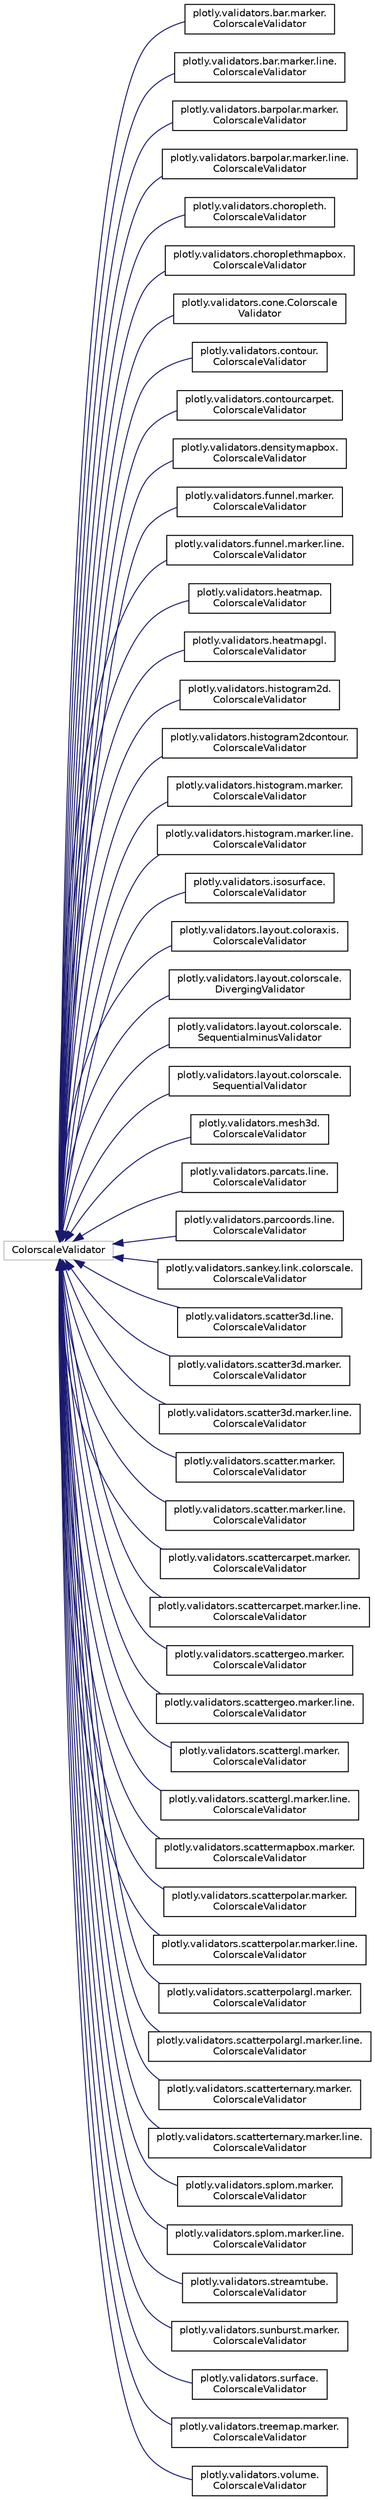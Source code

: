 digraph "Graphical Class Hierarchy"
{
 // LATEX_PDF_SIZE
  edge [fontname="Helvetica",fontsize="10",labelfontname="Helvetica",labelfontsize="10"];
  node [fontname="Helvetica",fontsize="10",shape=record];
  rankdir="LR";
  Node7132 [label="ColorscaleValidator",height=0.2,width=0.4,color="grey75", fillcolor="white", style="filled",tooltip=" "];
  Node7132 -> Node0 [dir="back",color="midnightblue",fontsize="10",style="solid",fontname="Helvetica"];
  Node0 [label="plotly.validators.bar.marker.\lColorscaleValidator",height=0.2,width=0.4,color="black", fillcolor="white", style="filled",URL="$classplotly_1_1validators_1_1bar_1_1marker_1_1_colorscale_validator.html",tooltip=" "];
  Node7132 -> Node7134 [dir="back",color="midnightblue",fontsize="10",style="solid",fontname="Helvetica"];
  Node7134 [label="plotly.validators.bar.marker.line.\lColorscaleValidator",height=0.2,width=0.4,color="black", fillcolor="white", style="filled",URL="$classplotly_1_1validators_1_1bar_1_1marker_1_1line_1_1_colorscale_validator.html",tooltip=" "];
  Node7132 -> Node7135 [dir="back",color="midnightblue",fontsize="10",style="solid",fontname="Helvetica"];
  Node7135 [label="plotly.validators.barpolar.marker.\lColorscaleValidator",height=0.2,width=0.4,color="black", fillcolor="white", style="filled",URL="$classplotly_1_1validators_1_1barpolar_1_1marker_1_1_colorscale_validator.html",tooltip=" "];
  Node7132 -> Node7136 [dir="back",color="midnightblue",fontsize="10",style="solid",fontname="Helvetica"];
  Node7136 [label="plotly.validators.barpolar.marker.line.\lColorscaleValidator",height=0.2,width=0.4,color="black", fillcolor="white", style="filled",URL="$classplotly_1_1validators_1_1barpolar_1_1marker_1_1line_1_1_colorscale_validator.html",tooltip=" "];
  Node7132 -> Node7137 [dir="back",color="midnightblue",fontsize="10",style="solid",fontname="Helvetica"];
  Node7137 [label="plotly.validators.choropleth.\lColorscaleValidator",height=0.2,width=0.4,color="black", fillcolor="white", style="filled",URL="$classplotly_1_1validators_1_1choropleth_1_1_colorscale_validator.html",tooltip=" "];
  Node7132 -> Node7138 [dir="back",color="midnightblue",fontsize="10",style="solid",fontname="Helvetica"];
  Node7138 [label="plotly.validators.choroplethmapbox.\lColorscaleValidator",height=0.2,width=0.4,color="black", fillcolor="white", style="filled",URL="$classplotly_1_1validators_1_1choroplethmapbox_1_1_colorscale_validator.html",tooltip=" "];
  Node7132 -> Node7139 [dir="back",color="midnightblue",fontsize="10",style="solid",fontname="Helvetica"];
  Node7139 [label="plotly.validators.cone.Colorscale\lValidator",height=0.2,width=0.4,color="black", fillcolor="white", style="filled",URL="$classplotly_1_1validators_1_1cone_1_1_colorscale_validator.html",tooltip=" "];
  Node7132 -> Node7140 [dir="back",color="midnightblue",fontsize="10",style="solid",fontname="Helvetica"];
  Node7140 [label="plotly.validators.contour.\lColorscaleValidator",height=0.2,width=0.4,color="black", fillcolor="white", style="filled",URL="$classplotly_1_1validators_1_1contour_1_1_colorscale_validator.html",tooltip=" "];
  Node7132 -> Node7141 [dir="back",color="midnightblue",fontsize="10",style="solid",fontname="Helvetica"];
  Node7141 [label="plotly.validators.contourcarpet.\lColorscaleValidator",height=0.2,width=0.4,color="black", fillcolor="white", style="filled",URL="$classplotly_1_1validators_1_1contourcarpet_1_1_colorscale_validator.html",tooltip=" "];
  Node7132 -> Node7142 [dir="back",color="midnightblue",fontsize="10",style="solid",fontname="Helvetica"];
  Node7142 [label="plotly.validators.densitymapbox.\lColorscaleValidator",height=0.2,width=0.4,color="black", fillcolor="white", style="filled",URL="$classplotly_1_1validators_1_1densitymapbox_1_1_colorscale_validator.html",tooltip=" "];
  Node7132 -> Node7143 [dir="back",color="midnightblue",fontsize="10",style="solid",fontname="Helvetica"];
  Node7143 [label="plotly.validators.funnel.marker.\lColorscaleValidator",height=0.2,width=0.4,color="black", fillcolor="white", style="filled",URL="$classplotly_1_1validators_1_1funnel_1_1marker_1_1_colorscale_validator.html",tooltip=" "];
  Node7132 -> Node7144 [dir="back",color="midnightblue",fontsize="10",style="solid",fontname="Helvetica"];
  Node7144 [label="plotly.validators.funnel.marker.line.\lColorscaleValidator",height=0.2,width=0.4,color="black", fillcolor="white", style="filled",URL="$classplotly_1_1validators_1_1funnel_1_1marker_1_1line_1_1_colorscale_validator.html",tooltip=" "];
  Node7132 -> Node7145 [dir="back",color="midnightblue",fontsize="10",style="solid",fontname="Helvetica"];
  Node7145 [label="plotly.validators.heatmap.\lColorscaleValidator",height=0.2,width=0.4,color="black", fillcolor="white", style="filled",URL="$classplotly_1_1validators_1_1heatmap_1_1_colorscale_validator.html",tooltip=" "];
  Node7132 -> Node7146 [dir="back",color="midnightblue",fontsize="10",style="solid",fontname="Helvetica"];
  Node7146 [label="plotly.validators.heatmapgl.\lColorscaleValidator",height=0.2,width=0.4,color="black", fillcolor="white", style="filled",URL="$classplotly_1_1validators_1_1heatmapgl_1_1_colorscale_validator.html",tooltip=" "];
  Node7132 -> Node7147 [dir="back",color="midnightblue",fontsize="10",style="solid",fontname="Helvetica"];
  Node7147 [label="plotly.validators.histogram2d.\lColorscaleValidator",height=0.2,width=0.4,color="black", fillcolor="white", style="filled",URL="$classplotly_1_1validators_1_1histogram2d_1_1_colorscale_validator.html",tooltip=" "];
  Node7132 -> Node7148 [dir="back",color="midnightblue",fontsize="10",style="solid",fontname="Helvetica"];
  Node7148 [label="plotly.validators.histogram2dcontour.\lColorscaleValidator",height=0.2,width=0.4,color="black", fillcolor="white", style="filled",URL="$classplotly_1_1validators_1_1histogram2dcontour_1_1_colorscale_validator.html",tooltip=" "];
  Node7132 -> Node7149 [dir="back",color="midnightblue",fontsize="10",style="solid",fontname="Helvetica"];
  Node7149 [label="plotly.validators.histogram.marker.\lColorscaleValidator",height=0.2,width=0.4,color="black", fillcolor="white", style="filled",URL="$classplotly_1_1validators_1_1histogram_1_1marker_1_1_colorscale_validator.html",tooltip=" "];
  Node7132 -> Node7150 [dir="back",color="midnightblue",fontsize="10",style="solid",fontname="Helvetica"];
  Node7150 [label="plotly.validators.histogram.marker.line.\lColorscaleValidator",height=0.2,width=0.4,color="black", fillcolor="white", style="filled",URL="$classplotly_1_1validators_1_1histogram_1_1marker_1_1line_1_1_colorscale_validator.html",tooltip=" "];
  Node7132 -> Node7151 [dir="back",color="midnightblue",fontsize="10",style="solid",fontname="Helvetica"];
  Node7151 [label="plotly.validators.isosurface.\lColorscaleValidator",height=0.2,width=0.4,color="black", fillcolor="white", style="filled",URL="$classplotly_1_1validators_1_1isosurface_1_1_colorscale_validator.html",tooltip=" "];
  Node7132 -> Node7152 [dir="back",color="midnightblue",fontsize="10",style="solid",fontname="Helvetica"];
  Node7152 [label="plotly.validators.layout.coloraxis.\lColorscaleValidator",height=0.2,width=0.4,color="black", fillcolor="white", style="filled",URL="$classplotly_1_1validators_1_1layout_1_1coloraxis_1_1_colorscale_validator.html",tooltip=" "];
  Node7132 -> Node7153 [dir="back",color="midnightblue",fontsize="10",style="solid",fontname="Helvetica"];
  Node7153 [label="plotly.validators.layout.colorscale.\lDivergingValidator",height=0.2,width=0.4,color="black", fillcolor="white", style="filled",URL="$classplotly_1_1validators_1_1layout_1_1colorscale_1_1_diverging_validator.html",tooltip=" "];
  Node7132 -> Node7154 [dir="back",color="midnightblue",fontsize="10",style="solid",fontname="Helvetica"];
  Node7154 [label="plotly.validators.layout.colorscale.\lSequentialminusValidator",height=0.2,width=0.4,color="black", fillcolor="white", style="filled",URL="$classplotly_1_1validators_1_1layout_1_1colorscale_1_1_sequentialminus_validator.html",tooltip=" "];
  Node7132 -> Node7155 [dir="back",color="midnightblue",fontsize="10",style="solid",fontname="Helvetica"];
  Node7155 [label="plotly.validators.layout.colorscale.\lSequentialValidator",height=0.2,width=0.4,color="black", fillcolor="white", style="filled",URL="$classplotly_1_1validators_1_1layout_1_1colorscale_1_1_sequential_validator.html",tooltip=" "];
  Node7132 -> Node7156 [dir="back",color="midnightblue",fontsize="10",style="solid",fontname="Helvetica"];
  Node7156 [label="plotly.validators.mesh3d.\lColorscaleValidator",height=0.2,width=0.4,color="black", fillcolor="white", style="filled",URL="$classplotly_1_1validators_1_1mesh3d_1_1_colorscale_validator.html",tooltip=" "];
  Node7132 -> Node7157 [dir="back",color="midnightblue",fontsize="10",style="solid",fontname="Helvetica"];
  Node7157 [label="plotly.validators.parcats.line.\lColorscaleValidator",height=0.2,width=0.4,color="black", fillcolor="white", style="filled",URL="$classplotly_1_1validators_1_1parcats_1_1line_1_1_colorscale_validator.html",tooltip=" "];
  Node7132 -> Node7158 [dir="back",color="midnightblue",fontsize="10",style="solid",fontname="Helvetica"];
  Node7158 [label="plotly.validators.parcoords.line.\lColorscaleValidator",height=0.2,width=0.4,color="black", fillcolor="white", style="filled",URL="$classplotly_1_1validators_1_1parcoords_1_1line_1_1_colorscale_validator.html",tooltip=" "];
  Node7132 -> Node7159 [dir="back",color="midnightblue",fontsize="10",style="solid",fontname="Helvetica"];
  Node7159 [label="plotly.validators.sankey.link.colorscale.\lColorscaleValidator",height=0.2,width=0.4,color="black", fillcolor="white", style="filled",URL="$classplotly_1_1validators_1_1sankey_1_1link_1_1colorscale_1_1_colorscale_validator.html",tooltip=" "];
  Node7132 -> Node7160 [dir="back",color="midnightblue",fontsize="10",style="solid",fontname="Helvetica"];
  Node7160 [label="plotly.validators.scatter3d.line.\lColorscaleValidator",height=0.2,width=0.4,color="black", fillcolor="white", style="filled",URL="$classplotly_1_1validators_1_1scatter3d_1_1line_1_1_colorscale_validator.html",tooltip=" "];
  Node7132 -> Node7161 [dir="back",color="midnightblue",fontsize="10",style="solid",fontname="Helvetica"];
  Node7161 [label="plotly.validators.scatter3d.marker.\lColorscaleValidator",height=0.2,width=0.4,color="black", fillcolor="white", style="filled",URL="$classplotly_1_1validators_1_1scatter3d_1_1marker_1_1_colorscale_validator.html",tooltip=" "];
  Node7132 -> Node7162 [dir="back",color="midnightblue",fontsize="10",style="solid",fontname="Helvetica"];
  Node7162 [label="plotly.validators.scatter3d.marker.line.\lColorscaleValidator",height=0.2,width=0.4,color="black", fillcolor="white", style="filled",URL="$classplotly_1_1validators_1_1scatter3d_1_1marker_1_1line_1_1_colorscale_validator.html",tooltip=" "];
  Node7132 -> Node7163 [dir="back",color="midnightblue",fontsize="10",style="solid",fontname="Helvetica"];
  Node7163 [label="plotly.validators.scatter.marker.\lColorscaleValidator",height=0.2,width=0.4,color="black", fillcolor="white", style="filled",URL="$classplotly_1_1validators_1_1scatter_1_1marker_1_1_colorscale_validator.html",tooltip=" "];
  Node7132 -> Node7164 [dir="back",color="midnightblue",fontsize="10",style="solid",fontname="Helvetica"];
  Node7164 [label="plotly.validators.scatter.marker.line.\lColorscaleValidator",height=0.2,width=0.4,color="black", fillcolor="white", style="filled",URL="$classplotly_1_1validators_1_1scatter_1_1marker_1_1line_1_1_colorscale_validator.html",tooltip=" "];
  Node7132 -> Node7165 [dir="back",color="midnightblue",fontsize="10",style="solid",fontname="Helvetica"];
  Node7165 [label="plotly.validators.scattercarpet.marker.\lColorscaleValidator",height=0.2,width=0.4,color="black", fillcolor="white", style="filled",URL="$classplotly_1_1validators_1_1scattercarpet_1_1marker_1_1_colorscale_validator.html",tooltip=" "];
  Node7132 -> Node7166 [dir="back",color="midnightblue",fontsize="10",style="solid",fontname="Helvetica"];
  Node7166 [label="plotly.validators.scattercarpet.marker.line.\lColorscaleValidator",height=0.2,width=0.4,color="black", fillcolor="white", style="filled",URL="$classplotly_1_1validators_1_1scattercarpet_1_1marker_1_1line_1_1_colorscale_validator.html",tooltip=" "];
  Node7132 -> Node7167 [dir="back",color="midnightblue",fontsize="10",style="solid",fontname="Helvetica"];
  Node7167 [label="plotly.validators.scattergeo.marker.\lColorscaleValidator",height=0.2,width=0.4,color="black", fillcolor="white", style="filled",URL="$classplotly_1_1validators_1_1scattergeo_1_1marker_1_1_colorscale_validator.html",tooltip=" "];
  Node7132 -> Node7168 [dir="back",color="midnightblue",fontsize="10",style="solid",fontname="Helvetica"];
  Node7168 [label="plotly.validators.scattergeo.marker.line.\lColorscaleValidator",height=0.2,width=0.4,color="black", fillcolor="white", style="filled",URL="$classplotly_1_1validators_1_1scattergeo_1_1marker_1_1line_1_1_colorscale_validator.html",tooltip=" "];
  Node7132 -> Node7169 [dir="back",color="midnightblue",fontsize="10",style="solid",fontname="Helvetica"];
  Node7169 [label="plotly.validators.scattergl.marker.\lColorscaleValidator",height=0.2,width=0.4,color="black", fillcolor="white", style="filled",URL="$classplotly_1_1validators_1_1scattergl_1_1marker_1_1_colorscale_validator.html",tooltip=" "];
  Node7132 -> Node7170 [dir="back",color="midnightblue",fontsize="10",style="solid",fontname="Helvetica"];
  Node7170 [label="plotly.validators.scattergl.marker.line.\lColorscaleValidator",height=0.2,width=0.4,color="black", fillcolor="white", style="filled",URL="$classplotly_1_1validators_1_1scattergl_1_1marker_1_1line_1_1_colorscale_validator.html",tooltip=" "];
  Node7132 -> Node7171 [dir="back",color="midnightblue",fontsize="10",style="solid",fontname="Helvetica"];
  Node7171 [label="plotly.validators.scattermapbox.marker.\lColorscaleValidator",height=0.2,width=0.4,color="black", fillcolor="white", style="filled",URL="$classplotly_1_1validators_1_1scattermapbox_1_1marker_1_1_colorscale_validator.html",tooltip=" "];
  Node7132 -> Node7172 [dir="back",color="midnightblue",fontsize="10",style="solid",fontname="Helvetica"];
  Node7172 [label="plotly.validators.scatterpolar.marker.\lColorscaleValidator",height=0.2,width=0.4,color="black", fillcolor="white", style="filled",URL="$classplotly_1_1validators_1_1scatterpolar_1_1marker_1_1_colorscale_validator.html",tooltip=" "];
  Node7132 -> Node7173 [dir="back",color="midnightblue",fontsize="10",style="solid",fontname="Helvetica"];
  Node7173 [label="plotly.validators.scatterpolar.marker.line.\lColorscaleValidator",height=0.2,width=0.4,color="black", fillcolor="white", style="filled",URL="$classplotly_1_1validators_1_1scatterpolar_1_1marker_1_1line_1_1_colorscale_validator.html",tooltip=" "];
  Node7132 -> Node7174 [dir="back",color="midnightblue",fontsize="10",style="solid",fontname="Helvetica"];
  Node7174 [label="plotly.validators.scatterpolargl.marker.\lColorscaleValidator",height=0.2,width=0.4,color="black", fillcolor="white", style="filled",URL="$classplotly_1_1validators_1_1scatterpolargl_1_1marker_1_1_colorscale_validator.html",tooltip=" "];
  Node7132 -> Node7175 [dir="back",color="midnightblue",fontsize="10",style="solid",fontname="Helvetica"];
  Node7175 [label="plotly.validators.scatterpolargl.marker.line.\lColorscaleValidator",height=0.2,width=0.4,color="black", fillcolor="white", style="filled",URL="$classplotly_1_1validators_1_1scatterpolargl_1_1marker_1_1line_1_1_colorscale_validator.html",tooltip=" "];
  Node7132 -> Node7176 [dir="back",color="midnightblue",fontsize="10",style="solid",fontname="Helvetica"];
  Node7176 [label="plotly.validators.scatterternary.marker.\lColorscaleValidator",height=0.2,width=0.4,color="black", fillcolor="white", style="filled",URL="$classplotly_1_1validators_1_1scatterternary_1_1marker_1_1_colorscale_validator.html",tooltip=" "];
  Node7132 -> Node7177 [dir="back",color="midnightblue",fontsize="10",style="solid",fontname="Helvetica"];
  Node7177 [label="plotly.validators.scatterternary.marker.line.\lColorscaleValidator",height=0.2,width=0.4,color="black", fillcolor="white", style="filled",URL="$classplotly_1_1validators_1_1scatterternary_1_1marker_1_1line_1_1_colorscale_validator.html",tooltip=" "];
  Node7132 -> Node7178 [dir="back",color="midnightblue",fontsize="10",style="solid",fontname="Helvetica"];
  Node7178 [label="plotly.validators.splom.marker.\lColorscaleValidator",height=0.2,width=0.4,color="black", fillcolor="white", style="filled",URL="$classplotly_1_1validators_1_1splom_1_1marker_1_1_colorscale_validator.html",tooltip=" "];
  Node7132 -> Node7179 [dir="back",color="midnightblue",fontsize="10",style="solid",fontname="Helvetica"];
  Node7179 [label="plotly.validators.splom.marker.line.\lColorscaleValidator",height=0.2,width=0.4,color="black", fillcolor="white", style="filled",URL="$classplotly_1_1validators_1_1splom_1_1marker_1_1line_1_1_colorscale_validator.html",tooltip=" "];
  Node7132 -> Node7180 [dir="back",color="midnightblue",fontsize="10",style="solid",fontname="Helvetica"];
  Node7180 [label="plotly.validators.streamtube.\lColorscaleValidator",height=0.2,width=0.4,color="black", fillcolor="white", style="filled",URL="$classplotly_1_1validators_1_1streamtube_1_1_colorscale_validator.html",tooltip=" "];
  Node7132 -> Node7181 [dir="back",color="midnightblue",fontsize="10",style="solid",fontname="Helvetica"];
  Node7181 [label="plotly.validators.sunburst.marker.\lColorscaleValidator",height=0.2,width=0.4,color="black", fillcolor="white", style="filled",URL="$classplotly_1_1validators_1_1sunburst_1_1marker_1_1_colorscale_validator.html",tooltip=" "];
  Node7132 -> Node7182 [dir="back",color="midnightblue",fontsize="10",style="solid",fontname="Helvetica"];
  Node7182 [label="plotly.validators.surface.\lColorscaleValidator",height=0.2,width=0.4,color="black", fillcolor="white", style="filled",URL="$classplotly_1_1validators_1_1surface_1_1_colorscale_validator.html",tooltip=" "];
  Node7132 -> Node7183 [dir="back",color="midnightblue",fontsize="10",style="solid",fontname="Helvetica"];
  Node7183 [label="plotly.validators.treemap.marker.\lColorscaleValidator",height=0.2,width=0.4,color="black", fillcolor="white", style="filled",URL="$classplotly_1_1validators_1_1treemap_1_1marker_1_1_colorscale_validator.html",tooltip=" "];
  Node7132 -> Node7184 [dir="back",color="midnightblue",fontsize="10",style="solid",fontname="Helvetica"];
  Node7184 [label="plotly.validators.volume.\lColorscaleValidator",height=0.2,width=0.4,color="black", fillcolor="white", style="filled",URL="$classplotly_1_1validators_1_1volume_1_1_colorscale_validator.html",tooltip=" "];
}
